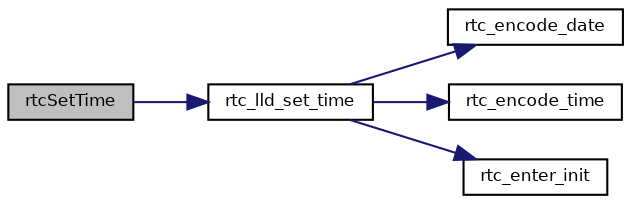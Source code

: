 digraph "rtcSetTime"
{
  bgcolor="transparent";
  edge [fontname="Helvetica",fontsize="8",labelfontname="Helvetica",labelfontsize="8"];
  node [fontname="Helvetica",fontsize="8",shape=record];
  rankdir="LR";
  Node27 [label="rtcSetTime",height=0.2,width=0.4,color="black", fillcolor="grey75", style="filled", fontcolor="black"];
  Node27 -> Node28 [color="midnightblue",fontsize="8",style="solid",fontname="Helvetica"];
  Node28 [label="rtc_lld_set_time",height=0.2,width=0.4,color="black",URL="$group___r_t_c.html#ga2aa2d6a95ef295eafacedaeaec71ba4a",tooltip="Set current time. "];
  Node28 -> Node29 [color="midnightblue",fontsize="8",style="solid",fontname="Helvetica"];
  Node29 [label="rtc_encode_date",height=0.2,width=0.4,color="black",URL="$group___r_t_c.html#gad7cc62b9d0c01d621df5bc4ee5cc4574",tooltip="Converts a date from timespec to DR register encoding. "];
  Node28 -> Node30 [color="midnightblue",fontsize="8",style="solid",fontname="Helvetica"];
  Node30 [label="rtc_encode_time",height=0.2,width=0.4,color="black",URL="$group___r_t_c.html#gab4616873e85eae7352deacc195f5d164",tooltip="Converts time from timespec to TR register encoding. "];
  Node28 -> Node31 [color="midnightblue",fontsize="8",style="solid",fontname="Helvetica"];
  Node31 [label="rtc_enter_init",height=0.2,width=0.4,color="black",URL="$group___r_t_c.html#ga2cbfcf70b0ad8d7f18c6f90949946a28",tooltip="Beginning of configuration procedure. "];
}
